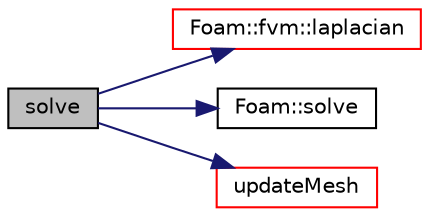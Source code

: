 digraph "solve"
{
  bgcolor="transparent";
  edge [fontname="Helvetica",fontsize="10",labelfontname="Helvetica",labelfontsize="10"];
  node [fontname="Helvetica",fontsize="10",shape=record];
  rankdir="LR";
  Node1 [label="solve",height=0.2,width=0.4,color="black", fillcolor="grey75", style="filled", fontcolor="black"];
  Node1 -> Node2 [color="midnightblue",fontsize="10",style="solid",fontname="Helvetica"];
  Node2 [label="Foam::fvm::laplacian",height=0.2,width=0.4,color="red",URL="$a10945.html#a05679b154654e47e9f1e2fbd2bc0bae0"];
  Node1 -> Node3 [color="midnightblue",fontsize="10",style="solid",fontname="Helvetica"];
  Node3 [label="Foam::solve",height=0.2,width=0.4,color="black",URL="$a10909.html#a8d0243cca6dbaab978da0126875aa319",tooltip="Solve returning the solution statistics given convergence tolerance. "];
  Node1 -> Node4 [color="midnightblue",fontsize="10",style="solid",fontname="Helvetica"];
  Node4 [label="updateMesh",height=0.2,width=0.4,color="red",URL="$a00554.html#ad57565956fd4064299f4bd3c4eebb1d4",tooltip="Update topology. "];
}
